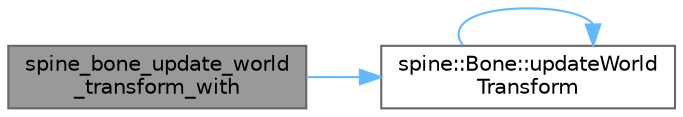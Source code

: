 digraph "spine_bone_update_world_transform_with"
{
 // LATEX_PDF_SIZE
  bgcolor="transparent";
  edge [fontname=Helvetica,fontsize=10,labelfontname=Helvetica,labelfontsize=10];
  node [fontname=Helvetica,fontsize=10,shape=box,height=0.2,width=0.4];
  rankdir="LR";
  Node1 [id="Node000001",label="spine_bone_update_world\l_transform_with",height=0.2,width=0.4,color="gray40", fillcolor="grey60", style="filled", fontcolor="black",tooltip=" "];
  Node1 -> Node2 [id="edge1_Node000001_Node000002",color="steelblue1",style="solid",tooltip=" "];
  Node2 [id="Node000002",label="spine::Bone::updateWorld\lTransform",height=0.2,width=0.4,color="grey40", fillcolor="white", style="filled",URL="$classspine_1_1_bone.html#aedeb976475a3a7a629d21968efa62409",tooltip="Computes the world transform using the parent bone and this bone's local transform."];
  Node2 -> Node2 [id="edge2_Node000002_Node000002",color="steelblue1",style="solid",tooltip=" "];
}
